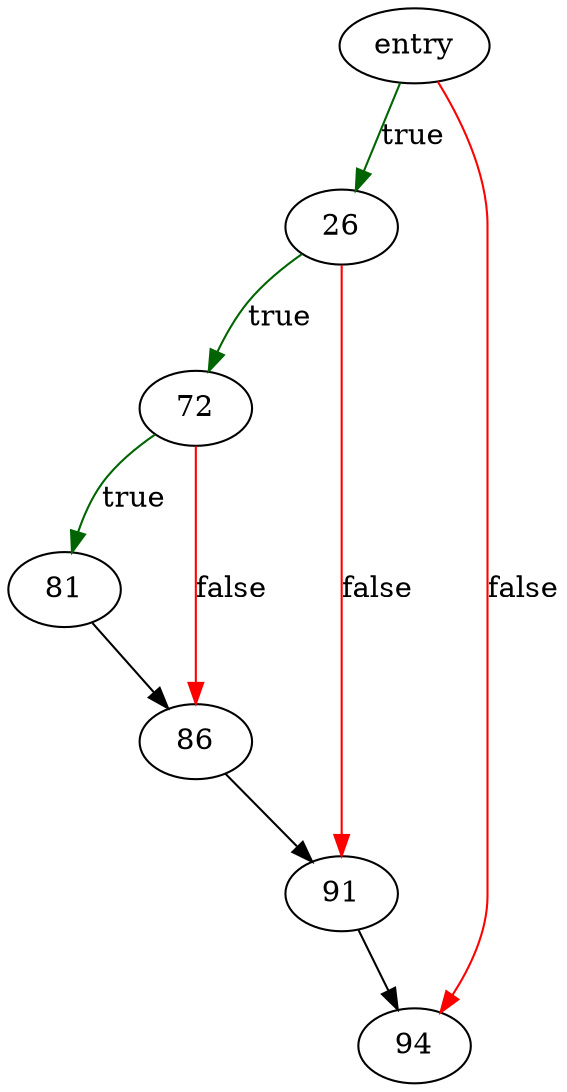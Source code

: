 digraph "spanExpr" {
	// Node definitions.
	5 [label=entry];
	26;
	72;
	81;
	86;
	91;
	94;

	// Edge definitions.
	5 -> 26 [
		color=darkgreen
		label=true
	];
	5 -> 94 [
		color=red
		label=false
	];
	26 -> 72 [
		color=darkgreen
		label=true
	];
	26 -> 91 [
		color=red
		label=false
	];
	72 -> 81 [
		color=darkgreen
		label=true
	];
	72 -> 86 [
		color=red
		label=false
	];
	81 -> 86;
	86 -> 91;
	91 -> 94;
}